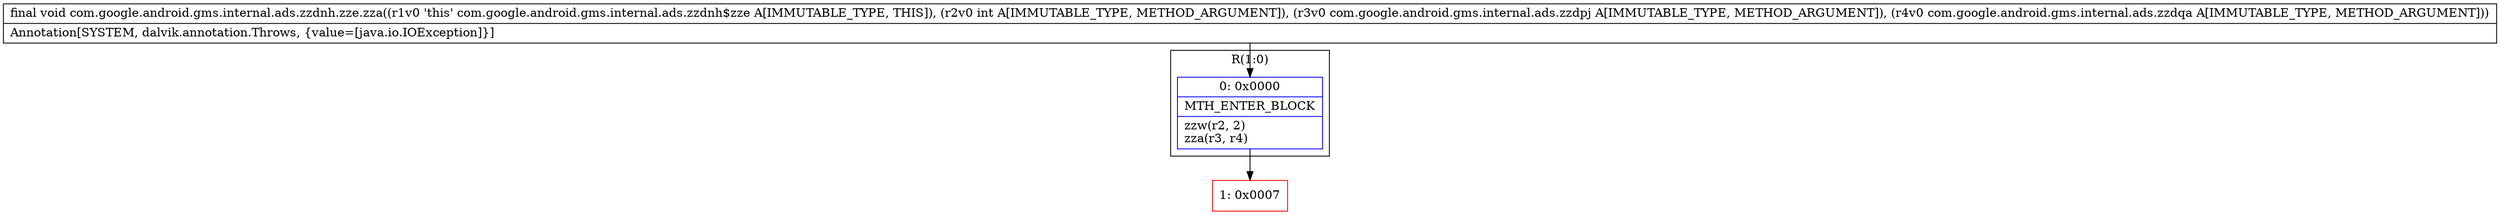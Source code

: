 digraph "CFG forcom.google.android.gms.internal.ads.zzdnh.zze.zza(ILcom\/google\/android\/gms\/internal\/ads\/zzdpj;Lcom\/google\/android\/gms\/internal\/ads\/zzdqa;)V" {
subgraph cluster_Region_226752506 {
label = "R(1:0)";
node [shape=record,color=blue];
Node_0 [shape=record,label="{0\:\ 0x0000|MTH_ENTER_BLOCK\l|zzw(r2, 2)\lzza(r3, r4)\l}"];
}
Node_1 [shape=record,color=red,label="{1\:\ 0x0007}"];
MethodNode[shape=record,label="{final void com.google.android.gms.internal.ads.zzdnh.zze.zza((r1v0 'this' com.google.android.gms.internal.ads.zzdnh$zze A[IMMUTABLE_TYPE, THIS]), (r2v0 int A[IMMUTABLE_TYPE, METHOD_ARGUMENT]), (r3v0 com.google.android.gms.internal.ads.zzdpj A[IMMUTABLE_TYPE, METHOD_ARGUMENT]), (r4v0 com.google.android.gms.internal.ads.zzdqa A[IMMUTABLE_TYPE, METHOD_ARGUMENT]))  | Annotation[SYSTEM, dalvik.annotation.Throws, \{value=[java.io.IOException]\}]\l}"];
MethodNode -> Node_0;
Node_0 -> Node_1;
}


